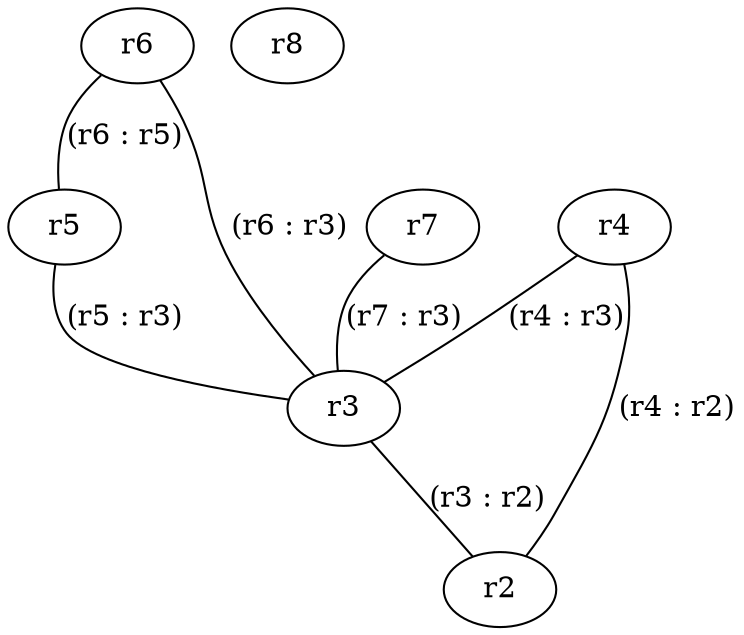 graph G {
  1 [ label="r6" ];
  2 [ label="r7" ];
  3 [ label="r8" ];
  4 [ label="r2" ];
  5 [ label="r3" ];
  6 [ label="r4" ];
  7 [ label="r5" ];
  5 -- 4 [ label="(r3 : r2)" ];
  6 -- 5 [ label="(r4 : r3)" ];
  6 -- 4 [ label="(r4 : r2)" ];
  7 -- 5 [ label="(r5 : r3)" ];
  1 -- 7 [ label="(r6 : r5)" ];
  1 -- 5 [ label="(r6 : r3)" ];
  2 -- 5 [ label="(r7 : r3)" ];
}

